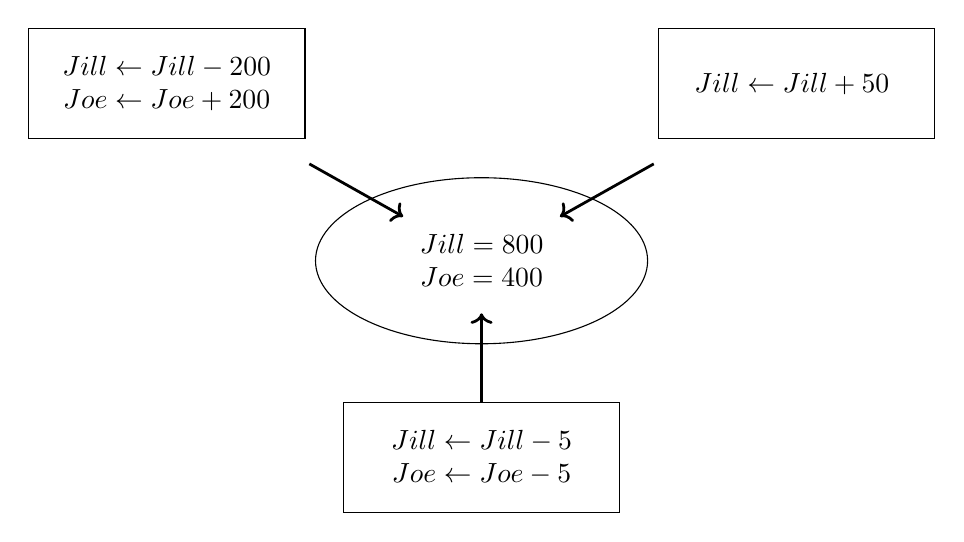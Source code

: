 \begin{tikzpicture}
  \draw (0,0) ellipse (60pt and 30pt) node [align=center,midway] (accounts) {
    $Jill = 800$\\$Joe = 400$
  };

  \node at (-4,2.25) [align=center,draw,minimum height=40pt,minimum width=100pt] (A) {
    $Jill \leftarrow Jill - 200$\\$Joe \leftarrow Joe + 200$
  };

  \node at (4,2.25) [align=center,draw,minimum height=40pt,minimum width=100pt] (B) {
    $Jill \leftarrow Jill + 50$
  };

  \node at (0,-2.5) [align=center,draw,minimum height=40pt,minimum width=100pt] (C) {
    $Jill \leftarrow Jill - 5$\\
    $Joe \leftarrow Joe - 5$
  };

  \draw[->, line width=1pt, shorten <=18pt, shorten >=6pt] (A) -- (accounts);
  \draw[->, line width=1pt, shorten <=18pt, shorten >=6pt] (B) -- (accounts);
  \draw[->, line width=1pt, shorten >=6pt] (C) -- (accounts);
\end{tikzpicture}
